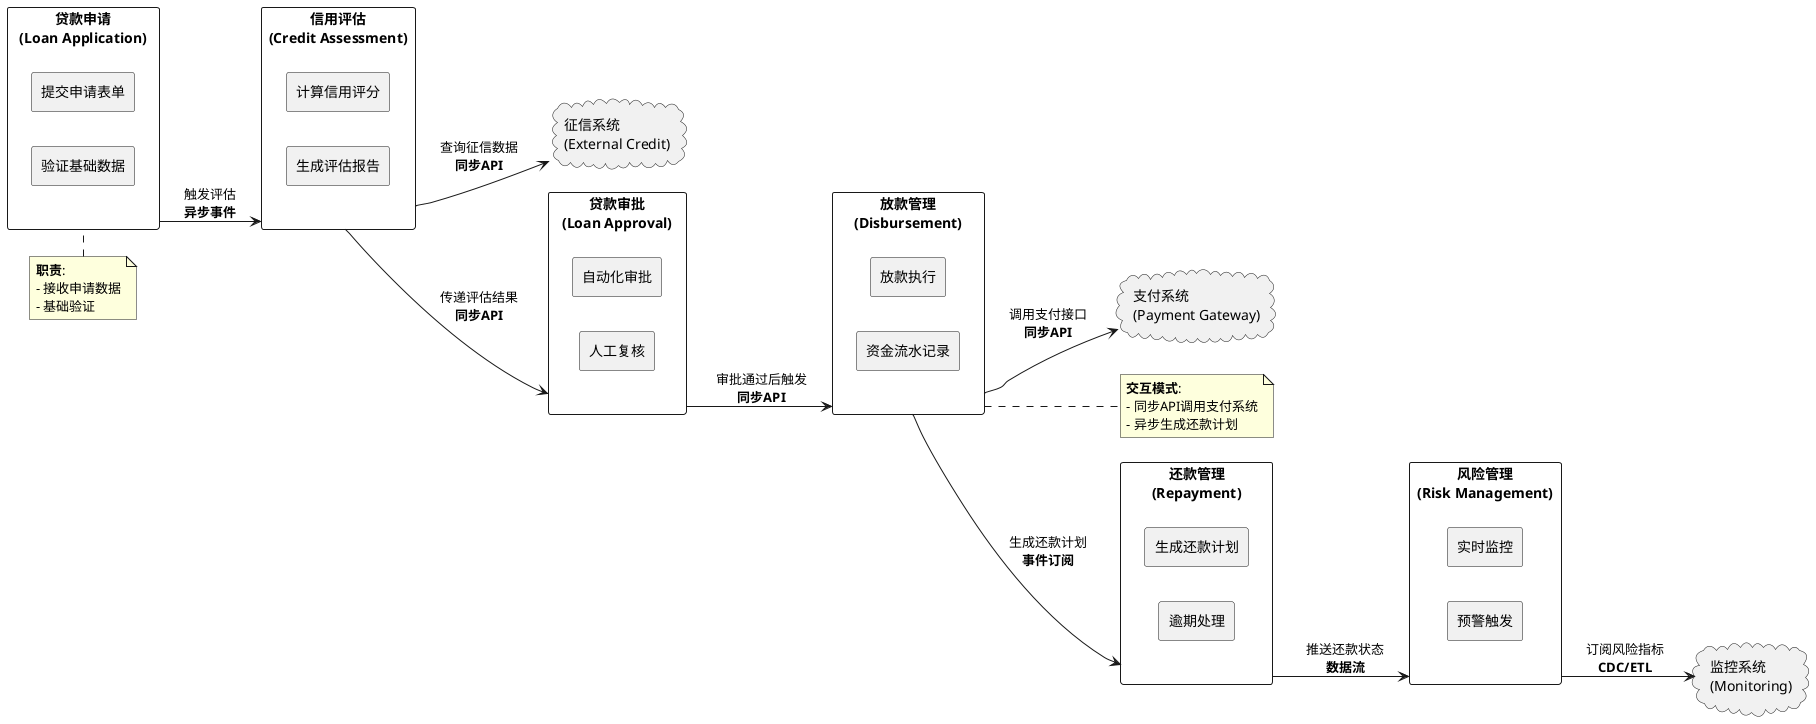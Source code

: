 @startuml
skinparam componentStyle rectangle
left to right direction

'------ 定义限界上下文 ------
rectangle "贷款申请\n(Loan Application)" as LA {
  [提交申请表单]
  [验证基础数据]
}

rectangle "信用评估\n(Credit Assessment)" as CA {
  [计算信用评分]
  [生成评估报告]
}

rectangle "贷款审批\n(Loan Approval)" as LOAN {
  [自动化审批]
  [人工复核]
}

rectangle "放款管理\n(Disbursement)" as DISB {
  [放款执行]
  [资金流水记录]
}

rectangle "还款管理\n(Repayment)" as REPAY {
  [生成还款计划]
  [逾期处理]
}

rectangle "风险管理\n(Risk Management)" as RISK {
  [实时监控]
  [预警触发]
}

'------ 外部系统 ------
cloud "征信系统\n(External Credit)" as CREDIT
cloud "支付系统\n(Payment Gateway)" as PAY
cloud "监控系统\n(Monitoring)" as MONITOR

'------ 交互关系 ------
LA --> CA : 触发评估\n**异步事件**
CA --> LOAN : 传递评估结果\n**同步API**
LOAN --> DISB : 审批通过后触发\n**同步API**
DISB --> PAY : 调用支付接口\n**同步API**
DISB --> REPAY : 生成还款计划\n**事件订阅**
REPAY --> RISK : 推送还款状态\n**数据流**
RISK --> MONITOR : 订阅风险指标\n**CDC/ETL**
CA --> CREDIT : 查询征信数据\n**同步API**

'------ 标注交互模式 ------
note top of LA 
  **职责**:
  - 接收申请数据
  - 基础验证
end note

note right of DISB 
  **交互模式**:
  - 同步API调用支付系统
  - 异步生成还款计划
end note

@enduml